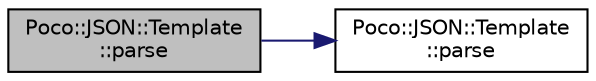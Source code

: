 digraph "Poco::JSON::Template::parse"
{
 // LATEX_PDF_SIZE
  edge [fontname="Helvetica",fontsize="10",labelfontname="Helvetica",labelfontsize="10"];
  node [fontname="Helvetica",fontsize="10",shape=record];
  rankdir="LR";
  Node1 [label="Poco::JSON::Template\l::parse",height=0.2,width=0.4,color="black", fillcolor="grey75", style="filled", fontcolor="black",tooltip="Parse a template from a file."];
  Node1 -> Node2 [color="midnightblue",fontsize="10",style="solid",fontname="Helvetica"];
  Node2 [label="Poco::JSON::Template\l::parse",height=0.2,width=0.4,color="black", fillcolor="white", style="filled",URL="$classPoco_1_1JSON_1_1Template.html#a9205d85cc12494acb0fcc3d2994e8ee2",tooltip="Destroys the Template."];
}
